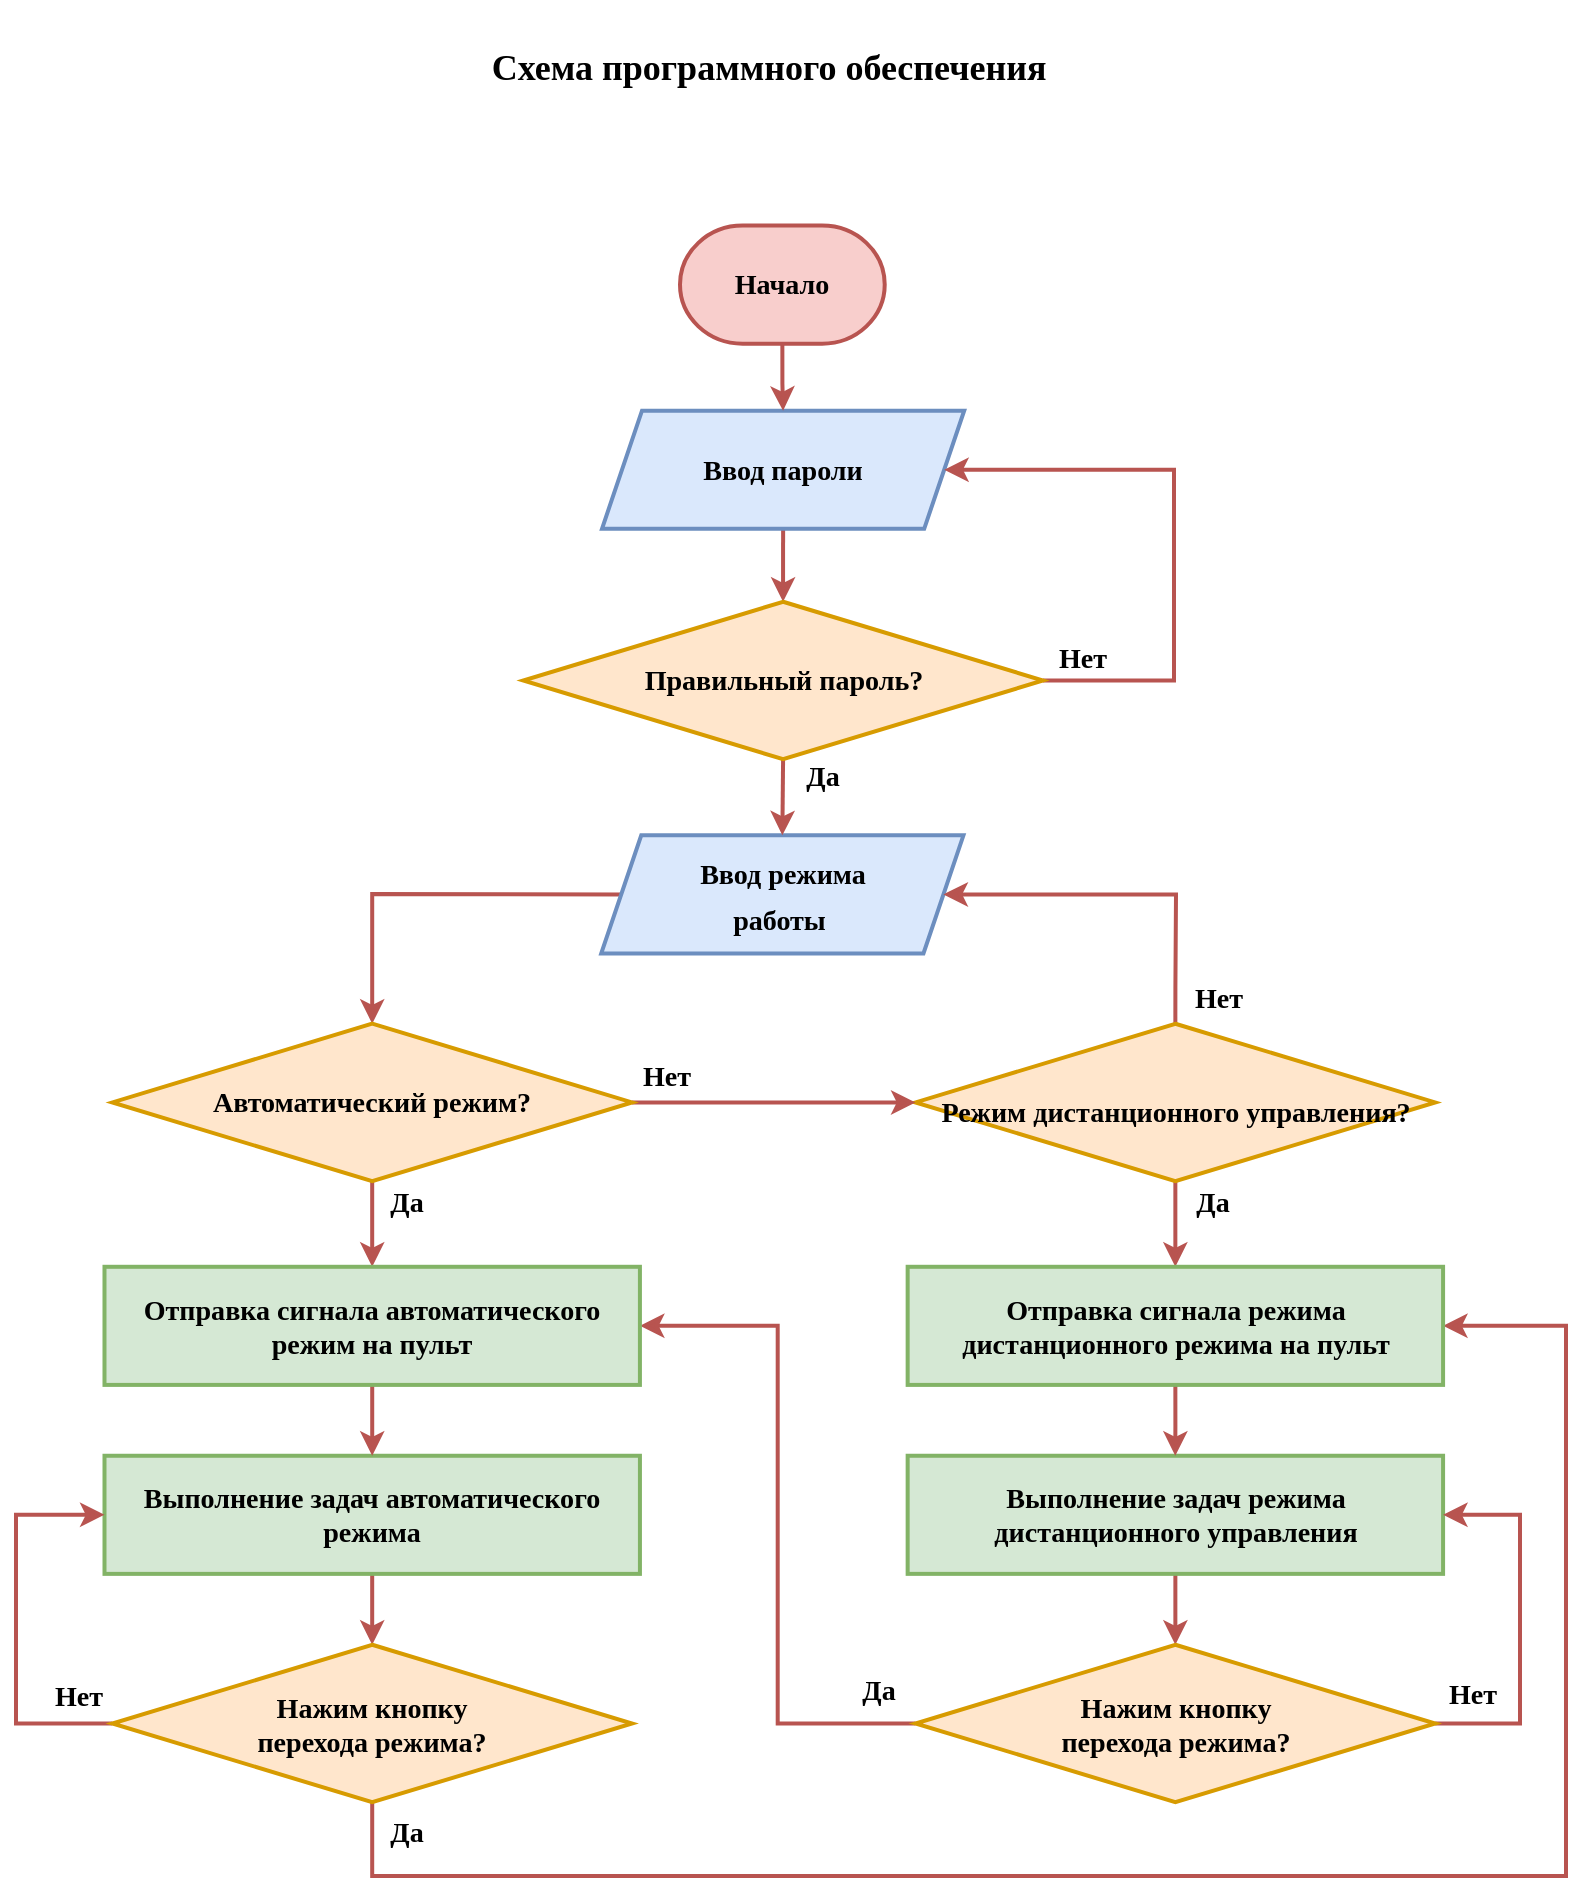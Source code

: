 <mxfile version="21.2.1" type="device">
  <diagram name="Page-1" id="DimW1Oy9OoHB3X27XopA">
    <mxGraphModel dx="1652" dy="948" grid="1" gridSize="3.937" guides="1" tooltips="1" connect="1" arrows="1" fold="1" page="1" pageScale="1" pageWidth="1169" pageHeight="1654" math="0" shadow="0">
      <root>
        <mxCell id="0" />
        <mxCell id="1" parent="0" />
        <mxCell id="w7NHnM57jvlBflPQLilR-22" style="edgeStyle=orthogonalEdgeStyle;rounded=0;orthogonalLoop=1;jettySize=auto;html=1;exitX=0.5;exitY=1;exitDx=0;exitDy=0;entryX=0.5;entryY=0;entryDx=0;entryDy=0;strokeWidth=2;fillColor=#f8cecc;strokeColor=#b85450;" parent="1" source="w7NHnM57jvlBflPQLilR-2" target="w7NHnM57jvlBflPQLilR-13" edge="1">
          <mxGeometry relative="1" as="geometry" />
        </mxCell>
        <mxCell id="w7NHnM57jvlBflPQLilR-2" value="&lt;h3&gt;&lt;font face=&quot;Verdana&quot;&gt;Ввод пароли&lt;/font&gt;&lt;/h3&gt;" style="shape=parallelogram;perimeter=parallelogramPerimeter;whiteSpace=wrap;html=1;fixedSize=1;strokeWidth=2;fillColor=#dae8fc;strokeColor=#6c8ebf;" parent="1" vertex="1">
          <mxGeometry x="494.0" y="354.33" width="181.102" height="59.055" as="geometry" />
        </mxCell>
        <mxCell id="w7NHnM57jvlBflPQLilR-37" style="edgeStyle=orthogonalEdgeStyle;rounded=0;orthogonalLoop=1;jettySize=auto;html=1;exitX=0;exitY=0.5;exitDx=0;exitDy=0;entryX=0.5;entryY=0;entryDx=0;entryDy=0;strokeWidth=2;fillColor=#f8cecc;strokeColor=#b85450;" parent="1" source="w7NHnM57jvlBflPQLilR-7" target="w7NHnM57jvlBflPQLilR-12" edge="1">
          <mxGeometry relative="1" as="geometry">
            <Array as="points">
              <mxPoint x="505" y="596" />
              <mxPoint x="380" y="596" />
              <mxPoint x="380" y="663" />
            </Array>
          </mxGeometry>
        </mxCell>
        <mxCell id="w7NHnM57jvlBflPQLilR-7" value="&lt;h3&gt;&lt;font face=&quot;Verdana&quot;&gt;Ввод режима&lt;/font&gt;&lt;/h3&gt;&lt;h3 style=&quot;line-height: 0%;&quot;&gt;&lt;font face=&quot;Verdana&quot;&gt;работы&amp;nbsp;&lt;/font&gt;&lt;/h3&gt;" style="shape=parallelogram;perimeter=parallelogramPerimeter;whiteSpace=wrap;html=1;fixedSize=1;strokeWidth=2;fillColor=#dae8fc;strokeColor=#6c8ebf;spacingBottom=7;" parent="1" vertex="1">
          <mxGeometry x="493.627" y="566.677" width="181.102" height="59.055" as="geometry" />
        </mxCell>
        <mxCell id="_VRtW2lEnULQKWLSe9jt-6" style="edgeStyle=orthogonalEdgeStyle;rounded=0;orthogonalLoop=1;jettySize=auto;html=1;exitX=0.5;exitY=1;exitDx=0;exitDy=0;entryX=0.5;entryY=0;entryDx=0;entryDy=0;strokeWidth=2;fillColor=#f8cecc;strokeColor=#b85450;" parent="1" source="w7NHnM57jvlBflPQLilR-10" target="_VRtW2lEnULQKWLSe9jt-2" edge="1">
          <mxGeometry relative="1" as="geometry" />
        </mxCell>
        <mxCell id="6ITlkcYq9AXpvyMl56Aw-5" style="edgeStyle=orthogonalEdgeStyle;rounded=0;orthogonalLoop=1;jettySize=auto;html=1;exitX=0.5;exitY=0;exitDx=0;exitDy=0;entryX=1;entryY=0.5;entryDx=0;entryDy=0;strokeWidth=2;fillColor=#f8cecc;strokeColor=#b85450;" edge="1" parent="1" source="w7NHnM57jvlBflPQLilR-10" target="w7NHnM57jvlBflPQLilR-7">
          <mxGeometry relative="1" as="geometry">
            <Array as="points">
              <mxPoint x="781" y="643" />
              <mxPoint x="781" y="643" />
              <mxPoint x="781" y="596" />
            </Array>
          </mxGeometry>
        </mxCell>
        <mxCell id="w7NHnM57jvlBflPQLilR-10" value="&lt;h3&gt;&lt;font face=&quot;Verdana&quot;&gt;Режим дистанционного управления?&lt;/font&gt;&lt;/h3&gt;" style="rhombus;whiteSpace=wrap;html=1;strokeWidth=2;fillColor=#ffe6cc;strokeColor=#d79b00;spacingBottom=-9;" parent="1" vertex="1">
          <mxGeometry x="650.76" y="660.86" width="259.842" height="78.74" as="geometry" />
        </mxCell>
        <mxCell id="w7NHnM57jvlBflPQLilR-25" style="edgeStyle=orthogonalEdgeStyle;rounded=0;orthogonalLoop=1;jettySize=auto;html=1;exitX=1;exitY=0.5;exitDx=0;exitDy=0;entryX=0;entryY=0.5;entryDx=0;entryDy=0;strokeWidth=2;fillColor=#f8cecc;strokeColor=#b85450;" parent="1" source="w7NHnM57jvlBflPQLilR-12" target="w7NHnM57jvlBflPQLilR-10" edge="1">
          <mxGeometry relative="1" as="geometry" />
        </mxCell>
        <mxCell id="_VRtW2lEnULQKWLSe9jt-5" style="edgeStyle=orthogonalEdgeStyle;rounded=0;orthogonalLoop=1;jettySize=auto;html=1;exitX=0.5;exitY=1;exitDx=0;exitDy=0;entryX=0.5;entryY=0;entryDx=0;entryDy=0;strokeWidth=2;fillColor=#f8cecc;strokeColor=#b85450;" parent="1" source="w7NHnM57jvlBflPQLilR-12" target="_VRtW2lEnULQKWLSe9jt-1" edge="1">
          <mxGeometry relative="1" as="geometry" />
        </mxCell>
        <mxCell id="w7NHnM57jvlBflPQLilR-12" value="&lt;h3&gt;&lt;font face=&quot;Verdana&quot;&gt;Автоматический режим?&lt;/font&gt;&lt;/h3&gt;" style="rhombus;whiteSpace=wrap;html=1;strokeWidth=2;fillColor=#ffe6cc;strokeColor=#d79b00;" parent="1" vertex="1">
          <mxGeometry x="249.187" y="660.857" width="259.842" height="78.74" as="geometry" />
        </mxCell>
        <mxCell id="w7NHnM57jvlBflPQLilR-26" style="edgeStyle=orthogonalEdgeStyle;rounded=0;orthogonalLoop=1;jettySize=auto;html=1;exitX=1;exitY=0.5;exitDx=0;exitDy=0;entryX=1;entryY=0.5;entryDx=0;entryDy=0;strokeWidth=2;fillColor=#f8cecc;strokeColor=#b85450;" parent="1" source="w7NHnM57jvlBflPQLilR-13" target="w7NHnM57jvlBflPQLilR-2" edge="1">
          <mxGeometry relative="1" as="geometry">
            <Array as="points">
              <mxPoint x="780" y="489" />
              <mxPoint x="780" y="384" />
            </Array>
          </mxGeometry>
        </mxCell>
        <mxCell id="6ITlkcYq9AXpvyMl56Aw-2" style="edgeStyle=orthogonalEdgeStyle;rounded=0;orthogonalLoop=1;jettySize=auto;html=1;exitX=0.5;exitY=1;exitDx=0;exitDy=0;entryX=0.5;entryY=0;entryDx=0;entryDy=0;fillColor=#f8cecc;strokeColor=#b85450;strokeWidth=2;" edge="1" parent="1" source="w7NHnM57jvlBflPQLilR-13" target="w7NHnM57jvlBflPQLilR-7">
          <mxGeometry relative="1" as="geometry" />
        </mxCell>
        <mxCell id="w7NHnM57jvlBflPQLilR-13" value="&lt;h3&gt;&lt;font face=&quot;Verdana&quot;&gt;Правильный пароль?&lt;/font&gt;&lt;/h3&gt;" style="rhombus;whiteSpace=wrap;html=1;strokeWidth=2;fillColor=#ffe6cc;strokeColor=#d79b00;" parent="1" vertex="1">
          <mxGeometry x="454.625" y="449.881" width="259.842" height="78.74" as="geometry" />
        </mxCell>
        <mxCell id="w7NHnM57jvlBflPQLilR-38" style="edgeStyle=orthogonalEdgeStyle;rounded=0;orthogonalLoop=1;jettySize=auto;html=1;exitX=0.5;exitY=1;exitDx=0;exitDy=0;entryX=0.5;entryY=0;entryDx=0;entryDy=0;strokeWidth=2;fillColor=#f8cecc;strokeColor=#b85450;" parent="1" source="w7NHnM57jvlBflPQLilR-15" target="w7NHnM57jvlBflPQLilR-19" edge="1">
          <mxGeometry relative="1" as="geometry" />
        </mxCell>
        <mxCell id="w7NHnM57jvlBflPQLilR-15" value="&lt;h3&gt;&lt;font face=&quot;Verdana&quot;&gt;Выполнение задач автоматического режима&lt;/font&gt;&lt;/h3&gt;" style="rounded=0;whiteSpace=wrap;html=1;strokeWidth=2;fillColor=#d5e8d4;strokeColor=#82b366;" parent="1" vertex="1">
          <mxGeometry x="245.25" y="876.88" width="267.716" height="59.055" as="geometry" />
        </mxCell>
        <mxCell id="w7NHnM57jvlBflPQLilR-39" style="edgeStyle=orthogonalEdgeStyle;rounded=0;orthogonalLoop=1;jettySize=auto;html=1;exitX=0.5;exitY=1;exitDx=0;exitDy=0;entryX=0.5;entryY=0;entryDx=0;entryDy=0;strokeWidth=2;fillColor=#f8cecc;strokeColor=#b85450;" parent="1" source="w7NHnM57jvlBflPQLilR-17" target="w7NHnM57jvlBflPQLilR-20" edge="1">
          <mxGeometry relative="1" as="geometry" />
        </mxCell>
        <mxCell id="w7NHnM57jvlBflPQLilR-17" value="&lt;h3&gt;&lt;font face=&quot;Verdana&quot;&gt;Выполнение задач режима дистанционного управления&lt;/font&gt;&lt;/h3&gt;" style="rounded=0;whiteSpace=wrap;html=1;strokeWidth=2;fillColor=#d5e8d4;strokeColor=#82b366;" parent="1" vertex="1">
          <mxGeometry x="646.827" y="876.877" width="267.716" height="59.055" as="geometry" />
        </mxCell>
        <mxCell id="w7NHnM57jvlBflPQLilR-40" style="edgeStyle=orthogonalEdgeStyle;rounded=0;orthogonalLoop=1;jettySize=auto;html=1;exitX=0;exitY=0.5;exitDx=0;exitDy=0;entryX=0;entryY=0.5;entryDx=0;entryDy=0;strokeWidth=2;fillColor=#f8cecc;strokeColor=#b85450;" parent="1" source="w7NHnM57jvlBflPQLilR-19" target="w7NHnM57jvlBflPQLilR-15" edge="1">
          <mxGeometry relative="1" as="geometry">
            <Array as="points">
              <mxPoint x="201" y="1011" />
              <mxPoint x="201" y="906" />
            </Array>
          </mxGeometry>
        </mxCell>
        <mxCell id="ewX7nNisTu36Y-7Z1KVo-2" style="edgeStyle=orthogonalEdgeStyle;rounded=0;orthogonalLoop=1;jettySize=auto;html=1;exitX=0.5;exitY=1;exitDx=0;exitDy=0;entryX=1;entryY=0.5;entryDx=0;entryDy=0;fillColor=#f8cecc;strokeColor=#b85450;strokeWidth=2;" parent="1" source="w7NHnM57jvlBflPQLilR-19" target="_VRtW2lEnULQKWLSe9jt-2" edge="1">
          <mxGeometry relative="1" as="geometry">
            <Array as="points">
              <mxPoint x="379" y="1087" />
              <mxPoint x="976" y="1087" />
              <mxPoint x="976" y="812" />
            </Array>
          </mxGeometry>
        </mxCell>
        <mxCell id="w7NHnM57jvlBflPQLilR-19" value="&lt;h3 style=&quot;line-height: 20%;&quot;&gt;&lt;font face=&quot;Verdana&quot;&gt;Нажим кнопку&lt;/font&gt;&lt;/h3&gt;&lt;h3 style=&quot;line-height: 20%;&quot;&gt;&lt;font face=&quot;Verdana&quot;&gt;перехода режима?&lt;/font&gt;&lt;/h3&gt;" style="rhombus;whiteSpace=wrap;html=1;strokeWidth=2;fillColor=#ffe6cc;strokeColor=#d79b00;" parent="1" vertex="1">
          <mxGeometry x="249.184" y="971.374" width="259.842" height="78.74" as="geometry" />
        </mxCell>
        <mxCell id="w7NHnM57jvlBflPQLilR-42" style="edgeStyle=orthogonalEdgeStyle;rounded=0;orthogonalLoop=1;jettySize=auto;html=1;exitX=0;exitY=0.5;exitDx=0;exitDy=0;entryX=1;entryY=0.5;entryDx=0;entryDy=0;strokeWidth=2;fillColor=#f8cecc;strokeColor=#b85450;" parent="1" source="w7NHnM57jvlBflPQLilR-20" target="_VRtW2lEnULQKWLSe9jt-1" edge="1">
          <mxGeometry relative="1" as="geometry" />
        </mxCell>
        <mxCell id="ewX7nNisTu36Y-7Z1KVo-1" style="edgeStyle=orthogonalEdgeStyle;rounded=0;orthogonalLoop=1;jettySize=auto;html=1;exitX=1;exitY=0.5;exitDx=0;exitDy=0;entryX=1;entryY=0.5;entryDx=0;entryDy=0;fillColor=#f8cecc;strokeColor=#b85450;strokeWidth=2;" parent="1" source="w7NHnM57jvlBflPQLilR-20" target="w7NHnM57jvlBflPQLilR-17" edge="1">
          <mxGeometry relative="1" as="geometry">
            <Array as="points">
              <mxPoint x="953" y="1011" />
              <mxPoint x="953" y="906" />
            </Array>
          </mxGeometry>
        </mxCell>
        <mxCell id="w7NHnM57jvlBflPQLilR-20" value="&lt;h3 style=&quot;line-height: 20%;&quot;&gt;&lt;font face=&quot;Verdana&quot;&gt;Нажим кнопку&lt;/font&gt;&lt;/h3&gt;&lt;h3 style=&quot;line-height: 20%;&quot;&gt;&lt;font face=&quot;Verdana&quot;&gt;перехода режима?&lt;/font&gt;&lt;/h3&gt;" style="rhombus;whiteSpace=wrap;html=1;strokeWidth=2;fillColor=#ffe6cc;strokeColor=#d79b00;" parent="1" vertex="1">
          <mxGeometry x="650.761" y="971.371" width="259.842" height="78.74" as="geometry" />
        </mxCell>
        <mxCell id="w7NHnM57jvlBflPQLilR-27" value="&lt;h3&gt;&lt;font face=&quot;Verdana&quot;&gt;Нет&lt;/font&gt;&lt;/h3&gt;" style="text;html=1;align=center;verticalAlign=middle;resizable=0;points=[];autosize=1;strokeColor=none;fillColor=none;strokeWidth=2;" parent="1" vertex="1">
          <mxGeometry x="708.661" y="448.565" width="51.181" height="59.055" as="geometry" />
        </mxCell>
        <mxCell id="w7NHnM57jvlBflPQLilR-28" value="&lt;h3&gt;&lt;font face=&quot;Verdana&quot;&gt;Нет&lt;/font&gt;&lt;/h3&gt;" style="text;html=1;align=center;verticalAlign=middle;resizable=0;points=[];autosize=1;strokeColor=none;fillColor=none;strokeWidth=2;" parent="1" vertex="1">
          <mxGeometry x="499.998" y="657.482" width="51.181" height="59.055" as="geometry" />
        </mxCell>
        <mxCell id="w7NHnM57jvlBflPQLilR-32" value="&lt;h3&gt;&lt;font face=&quot;Verdana&quot;&gt;Нет&lt;/font&gt;&lt;/h3&gt;" style="text;html=1;align=center;verticalAlign=middle;resizable=0;points=[];autosize=1;strokeColor=none;fillColor=none;strokeWidth=2;" parent="1" vertex="1">
          <mxGeometry x="776.735" y="618.109" width="51.181" height="59.055" as="geometry" />
        </mxCell>
        <mxCell id="w7NHnM57jvlBflPQLilR-33" value="&lt;h3&gt;&lt;font face=&quot;Verdana&quot;&gt;Да&lt;/font&gt;&lt;/h3&gt;" style="text;html=1;align=center;verticalAlign=middle;resizable=0;points=[];autosize=1;strokeColor=none;fillColor=none;strokeWidth=2;" parent="1" vertex="1">
          <mxGeometry x="582.678" y="507.622" width="43.307" height="59.055" as="geometry" />
        </mxCell>
        <mxCell id="w7NHnM57jvlBflPQLilR-34" value="&lt;h3&gt;&lt;font face=&quot;Verdana&quot;&gt;Да&lt;/font&gt;&lt;/h3&gt;" style="text;html=1;align=center;verticalAlign=middle;resizable=0;points=[];autosize=1;strokeColor=none;fillColor=none;strokeWidth=2;" parent="1" vertex="1">
          <mxGeometry x="777.735" y="720.469" width="43.307" height="59.055" as="geometry" />
        </mxCell>
        <mxCell id="w7NHnM57jvlBflPQLilR-35" value="&lt;h3&gt;&lt;font face=&quot;Verdana&quot;&gt;Да&lt;/font&gt;&lt;/h3&gt;" style="text;html=1;align=center;verticalAlign=middle;resizable=0;points=[];autosize=1;strokeWidth=2;" parent="1" vertex="1">
          <mxGeometry x="374.012" y="720.466" width="43.307" height="59.055" as="geometry" />
        </mxCell>
        <mxCell id="w7NHnM57jvlBflPQLilR-46" value="&lt;h3&gt;&lt;font face=&quot;Verdana&quot;&gt;Да&lt;/font&gt;&lt;/h3&gt;" style="text;html=1;align=center;verticalAlign=middle;resizable=0;points=[];autosize=1;strokeColor=none;fillColor=none;strokeWidth=2;" parent="1" vertex="1">
          <mxGeometry x="610.422" y="964.566" width="43.307" height="59.055" as="geometry" />
        </mxCell>
        <mxCell id="w7NHnM57jvlBflPQLilR-47" value="&lt;h3&gt;&lt;font face=&quot;Verdana&quot;&gt;Да&lt;/font&gt;&lt;/h3&gt;" style="text;html=1;align=center;verticalAlign=middle;resizable=0;points=[];autosize=1;strokeColor=none;fillColor=none;strokeWidth=2;" parent="1" vertex="1">
          <mxGeometry x="374.009" y="1035.433" width="43.307" height="59.055" as="geometry" />
        </mxCell>
        <mxCell id="w7NHnM57jvlBflPQLilR-48" value="&lt;h3&gt;&lt;font face=&quot;Verdana&quot;&gt;Нет&lt;/font&gt;&lt;/h3&gt;" style="text;html=1;align=center;verticalAlign=middle;resizable=0;points=[];autosize=1;strokeColor=none;fillColor=none;strokeWidth=2;" parent="1" vertex="1">
          <mxGeometry x="206.785" y="967.809" width="51.181" height="59.055" as="geometry" />
        </mxCell>
        <mxCell id="w7NHnM57jvlBflPQLilR-49" value="&lt;h3&gt;&lt;font face=&quot;Verdana&quot;&gt;Нет&lt;/font&gt;&lt;/h3&gt;" style="text;html=1;align=center;verticalAlign=middle;resizable=0;points=[];autosize=1;strokeColor=none;fillColor=none;strokeWidth=2;" parent="1" vertex="1">
          <mxGeometry x="903.572" y="966.806" width="51.181" height="59.055" as="geometry" />
        </mxCell>
        <mxCell id="_VRtW2lEnULQKWLSe9jt-3" style="edgeStyle=orthogonalEdgeStyle;rounded=0;orthogonalLoop=1;jettySize=auto;html=1;exitX=0.5;exitY=1;exitDx=0;exitDy=0;entryX=0.5;entryY=0;entryDx=0;entryDy=0;strokeWidth=2;fillColor=#f8cecc;strokeColor=#b85450;" parent="1" source="_VRtW2lEnULQKWLSe9jt-1" target="w7NHnM57jvlBflPQLilR-15" edge="1">
          <mxGeometry relative="1" as="geometry" />
        </mxCell>
        <mxCell id="_VRtW2lEnULQKWLSe9jt-1" value="&lt;h3&gt;&lt;font face=&quot;Verdana&quot;&gt;Отправка сигнала автоматического режим на пульт&lt;/font&gt;&lt;/h3&gt;" style="rounded=0;whiteSpace=wrap;html=1;strokeWidth=2;fillColor=#d5e8d4;strokeColor=#82b366;" parent="1" vertex="1">
          <mxGeometry x="245.247" y="782.397" width="267.716" height="59.055" as="geometry" />
        </mxCell>
        <mxCell id="_VRtW2lEnULQKWLSe9jt-4" style="edgeStyle=orthogonalEdgeStyle;rounded=0;orthogonalLoop=1;jettySize=auto;html=1;exitX=0.5;exitY=1;exitDx=0;exitDy=0;strokeWidth=2;fillColor=#f8cecc;strokeColor=#b85450;" parent="1" source="_VRtW2lEnULQKWLSe9jt-2" target="w7NHnM57jvlBflPQLilR-17" edge="1">
          <mxGeometry relative="1" as="geometry" />
        </mxCell>
        <mxCell id="_VRtW2lEnULQKWLSe9jt-2" value="&lt;h3&gt;&lt;font face=&quot;Verdana&quot;&gt;Отправка сигнала режима дистанционного режима на пульт&lt;/font&gt;&lt;/h3&gt;" style="rounded=0;whiteSpace=wrap;html=1;strokeWidth=2;fillColor=#d5e8d4;strokeColor=#82b366;" parent="1" vertex="1">
          <mxGeometry x="646.824" y="782.394" width="267.716" height="59.055" as="geometry" />
        </mxCell>
        <mxCell id="_VRtW2lEnULQKWLSe9jt-7" value="&lt;h2&gt;&lt;font face=&quot;Verdana&quot;&gt;Схема программного обеспечения&lt;/font&gt;&lt;/h2&gt;" style="text;html=1;align=center;verticalAlign=middle;resizable=0;points=[];autosize=1;strokeColor=none;fillColor=none;" parent="1" vertex="1">
          <mxGeometry x="386.02" y="149.606" width="381.889" height="66.929" as="geometry" />
        </mxCell>
        <mxCell id="6ITlkcYq9AXpvyMl56Aw-3" style="edgeStyle=orthogonalEdgeStyle;rounded=0;orthogonalLoop=1;jettySize=auto;html=1;exitX=0.5;exitY=1;exitDx=0;exitDy=0;exitPerimeter=0;fillColor=#f8cecc;strokeColor=#b85450;strokeWidth=2;" edge="1" parent="1" source="xijdDQfkw2uNbFQboKMX-2" target="w7NHnM57jvlBflPQLilR-2">
          <mxGeometry relative="1" as="geometry" />
        </mxCell>
        <mxCell id="xijdDQfkw2uNbFQboKMX-2" value="&lt;h3 style=&quot;border-color: var(--border-color);&quot;&gt;&lt;font style=&quot;border-color: var(--border-color);&quot; face=&quot;Verdana&quot;&gt;Начало&lt;/font&gt;&lt;/h3&gt;" style="strokeWidth=2;html=1;shape=mxgraph.flowchart.terminator;whiteSpace=wrap;fillColor=#f8cecc;strokeColor=#b85450;" parent="1" vertex="1">
          <mxGeometry x="533" y="261.78" width="102.362" height="59.055" as="geometry" />
        </mxCell>
      </root>
    </mxGraphModel>
  </diagram>
</mxfile>
